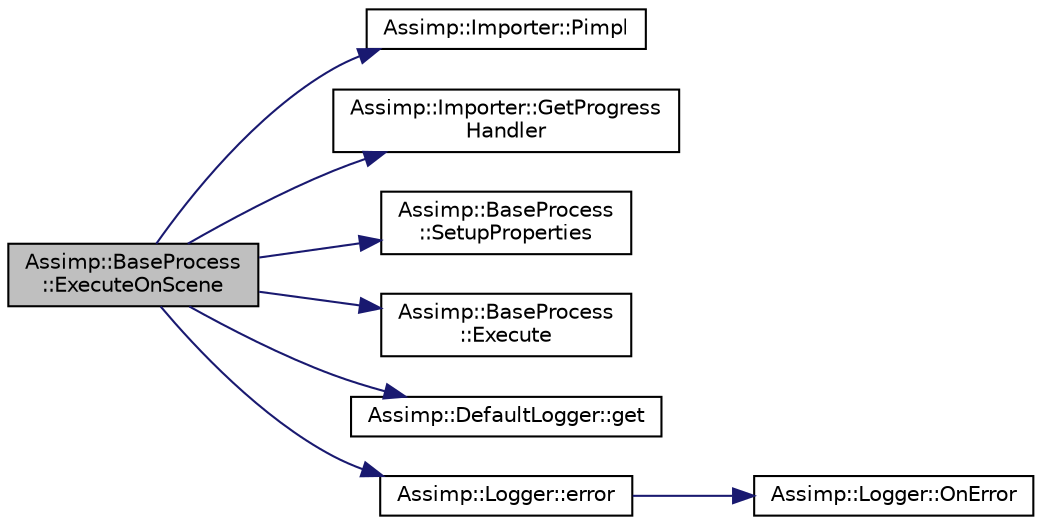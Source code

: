 digraph "Assimp::BaseProcess::ExecuteOnScene"
{
  edge [fontname="Helvetica",fontsize="10",labelfontname="Helvetica",labelfontsize="10"];
  node [fontname="Helvetica",fontsize="10",shape=record];
  rankdir="LR";
  Node1 [label="Assimp::BaseProcess\l::ExecuteOnScene",height=0.2,width=0.4,color="black", fillcolor="grey75", style="filled", fontcolor="black"];
  Node1 -> Node2 [color="midnightblue",fontsize="10",style="solid"];
  Node2 [label="Assimp::Importer::Pimpl",height=0.2,width=0.4,color="black", fillcolor="white", style="filled",URL="$class_assimp_1_1_importer.html#ac112839f323a630f83395acb74746827"];
  Node1 -> Node3 [color="midnightblue",fontsize="10",style="solid"];
  Node3 [label="Assimp::Importer::GetProgress\lHandler",height=0.2,width=0.4,color="black", fillcolor="white", style="filled",URL="$class_assimp_1_1_importer.html#ad5ab2509d8e72d6a58c55e6173179552"];
  Node1 -> Node4 [color="midnightblue",fontsize="10",style="solid"];
  Node4 [label="Assimp::BaseProcess\l::SetupProperties",height=0.2,width=0.4,color="black", fillcolor="white", style="filled",URL="$class_assimp_1_1_base_process.html#aae14d0a8c5918642d4a272b7b74b5d70"];
  Node1 -> Node5 [color="midnightblue",fontsize="10",style="solid"];
  Node5 [label="Assimp::BaseProcess\l::Execute",height=0.2,width=0.4,color="black", fillcolor="white", style="filled",URL="$class_assimp_1_1_base_process.html#ac2ec8dbb815e84a7af573fb3174279e7"];
  Node1 -> Node6 [color="midnightblue",fontsize="10",style="solid"];
  Node6 [label="Assimp::DefaultLogger::get",height=0.2,width=0.4,color="black", fillcolor="white", style="filled",URL="$class_assimp_1_1_default_logger.html#a093cac26b06553ac774f84769cb0d691",tooltip="Getter for singleton instance. "];
  Node1 -> Node7 [color="midnightblue",fontsize="10",style="solid"];
  Node7 [label="Assimp::Logger::error",height=0.2,width=0.4,color="black", fillcolor="white", style="filled",URL="$class_assimp_1_1_logger.html#aa8b7c3f56dc4cecfdacc8bb36ba3fac1",tooltip="Writes an error message. "];
  Node7 -> Node8 [color="midnightblue",fontsize="10",style="solid"];
  Node8 [label="Assimp::Logger::OnError",height=0.2,width=0.4,color="black", fillcolor="white", style="filled",URL="$class_assimp_1_1_logger.html#ae2ea0790aba6125b90af0f2768b0759d",tooltip="Called as a request to write a specific error message. "];
}
